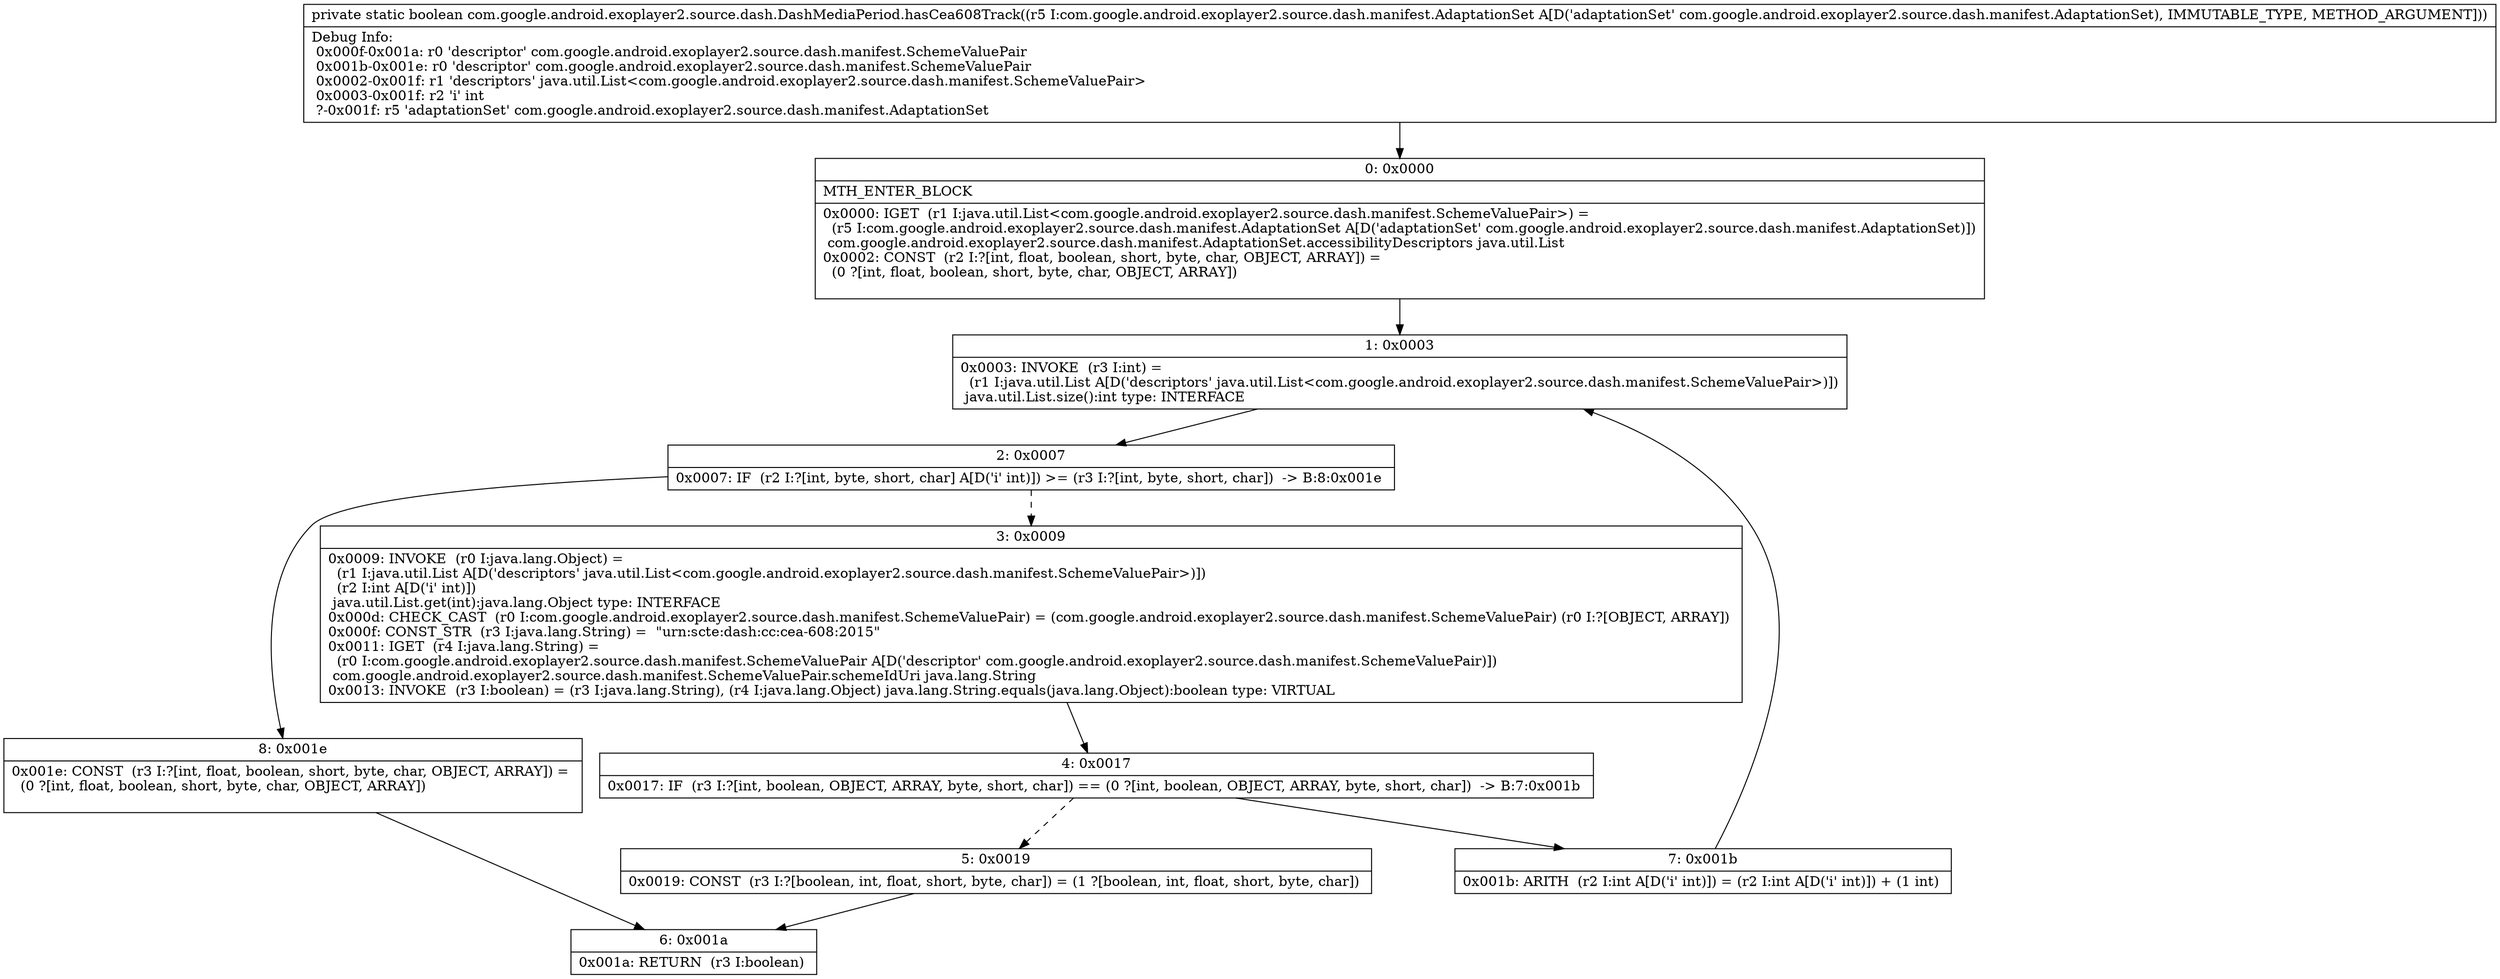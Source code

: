 digraph "CFG forcom.google.android.exoplayer2.source.dash.DashMediaPeriod.hasCea608Track(Lcom\/google\/android\/exoplayer2\/source\/dash\/manifest\/AdaptationSet;)Z" {
Node_0 [shape=record,label="{0\:\ 0x0000|MTH_ENTER_BLOCK\l|0x0000: IGET  (r1 I:java.util.List\<com.google.android.exoplayer2.source.dash.manifest.SchemeValuePair\>) = \l  (r5 I:com.google.android.exoplayer2.source.dash.manifest.AdaptationSet A[D('adaptationSet' com.google.android.exoplayer2.source.dash.manifest.AdaptationSet)])\l com.google.android.exoplayer2.source.dash.manifest.AdaptationSet.accessibilityDescriptors java.util.List \l0x0002: CONST  (r2 I:?[int, float, boolean, short, byte, char, OBJECT, ARRAY]) = \l  (0 ?[int, float, boolean, short, byte, char, OBJECT, ARRAY])\l \l}"];
Node_1 [shape=record,label="{1\:\ 0x0003|0x0003: INVOKE  (r3 I:int) = \l  (r1 I:java.util.List A[D('descriptors' java.util.List\<com.google.android.exoplayer2.source.dash.manifest.SchemeValuePair\>)])\l java.util.List.size():int type: INTERFACE \l}"];
Node_2 [shape=record,label="{2\:\ 0x0007|0x0007: IF  (r2 I:?[int, byte, short, char] A[D('i' int)]) \>= (r3 I:?[int, byte, short, char])  \-\> B:8:0x001e \l}"];
Node_3 [shape=record,label="{3\:\ 0x0009|0x0009: INVOKE  (r0 I:java.lang.Object) = \l  (r1 I:java.util.List A[D('descriptors' java.util.List\<com.google.android.exoplayer2.source.dash.manifest.SchemeValuePair\>)])\l  (r2 I:int A[D('i' int)])\l java.util.List.get(int):java.lang.Object type: INTERFACE \l0x000d: CHECK_CAST  (r0 I:com.google.android.exoplayer2.source.dash.manifest.SchemeValuePair) = (com.google.android.exoplayer2.source.dash.manifest.SchemeValuePair) (r0 I:?[OBJECT, ARRAY]) \l0x000f: CONST_STR  (r3 I:java.lang.String) =  \"urn:scte:dash:cc:cea\-608:2015\" \l0x0011: IGET  (r4 I:java.lang.String) = \l  (r0 I:com.google.android.exoplayer2.source.dash.manifest.SchemeValuePair A[D('descriptor' com.google.android.exoplayer2.source.dash.manifest.SchemeValuePair)])\l com.google.android.exoplayer2.source.dash.manifest.SchemeValuePair.schemeIdUri java.lang.String \l0x0013: INVOKE  (r3 I:boolean) = (r3 I:java.lang.String), (r4 I:java.lang.Object) java.lang.String.equals(java.lang.Object):boolean type: VIRTUAL \l}"];
Node_4 [shape=record,label="{4\:\ 0x0017|0x0017: IF  (r3 I:?[int, boolean, OBJECT, ARRAY, byte, short, char]) == (0 ?[int, boolean, OBJECT, ARRAY, byte, short, char])  \-\> B:7:0x001b \l}"];
Node_5 [shape=record,label="{5\:\ 0x0019|0x0019: CONST  (r3 I:?[boolean, int, float, short, byte, char]) = (1 ?[boolean, int, float, short, byte, char]) \l}"];
Node_6 [shape=record,label="{6\:\ 0x001a|0x001a: RETURN  (r3 I:boolean) \l}"];
Node_7 [shape=record,label="{7\:\ 0x001b|0x001b: ARITH  (r2 I:int A[D('i' int)]) = (r2 I:int A[D('i' int)]) + (1 int) \l}"];
Node_8 [shape=record,label="{8\:\ 0x001e|0x001e: CONST  (r3 I:?[int, float, boolean, short, byte, char, OBJECT, ARRAY]) = \l  (0 ?[int, float, boolean, short, byte, char, OBJECT, ARRAY])\l \l}"];
MethodNode[shape=record,label="{private static boolean com.google.android.exoplayer2.source.dash.DashMediaPeriod.hasCea608Track((r5 I:com.google.android.exoplayer2.source.dash.manifest.AdaptationSet A[D('adaptationSet' com.google.android.exoplayer2.source.dash.manifest.AdaptationSet), IMMUTABLE_TYPE, METHOD_ARGUMENT]))  | Debug Info:\l  0x000f\-0x001a: r0 'descriptor' com.google.android.exoplayer2.source.dash.manifest.SchemeValuePair\l  0x001b\-0x001e: r0 'descriptor' com.google.android.exoplayer2.source.dash.manifest.SchemeValuePair\l  0x0002\-0x001f: r1 'descriptors' java.util.List\<com.google.android.exoplayer2.source.dash.manifest.SchemeValuePair\>\l  0x0003\-0x001f: r2 'i' int\l  ?\-0x001f: r5 'adaptationSet' com.google.android.exoplayer2.source.dash.manifest.AdaptationSet\l}"];
MethodNode -> Node_0;
Node_0 -> Node_1;
Node_1 -> Node_2;
Node_2 -> Node_3[style=dashed];
Node_2 -> Node_8;
Node_3 -> Node_4;
Node_4 -> Node_5[style=dashed];
Node_4 -> Node_7;
Node_5 -> Node_6;
Node_7 -> Node_1;
Node_8 -> Node_6;
}

